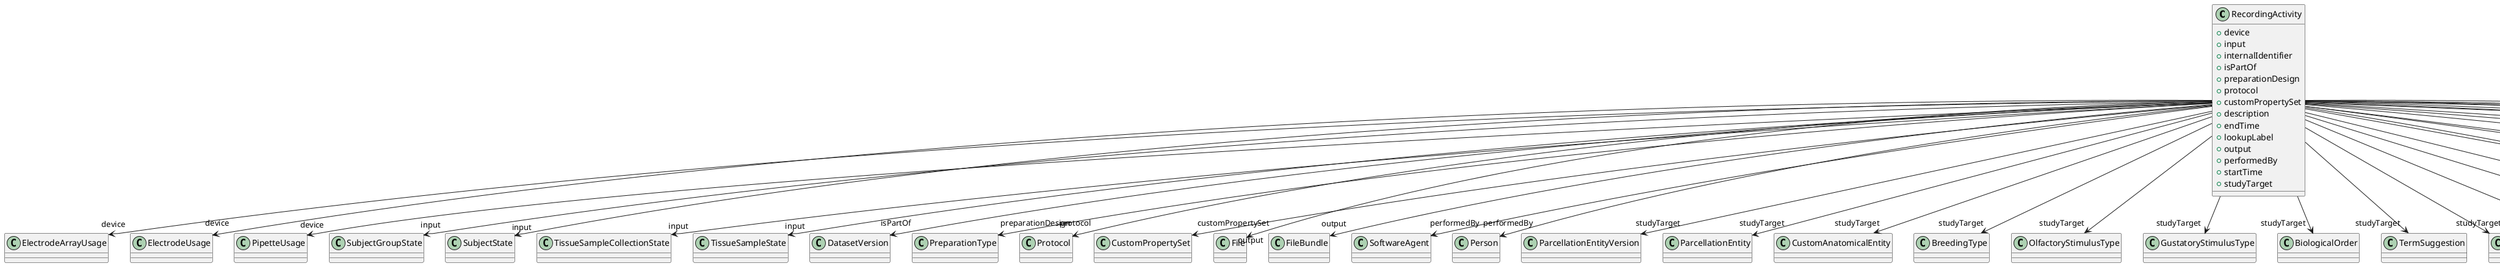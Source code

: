 @startuml
class RecordingActivity {
+device
+input
+internalIdentifier
+isPartOf
+preparationDesign
+protocol
+customPropertySet
+description
+endTime
+lookupLabel
+output
+performedBy
+startTime
+studyTarget

}
RecordingActivity -d-> "device" ElectrodeArrayUsage
RecordingActivity -d-> "device" ElectrodeUsage
RecordingActivity -d-> "device" PipetteUsage
RecordingActivity -d-> "input" SubjectGroupState
RecordingActivity -d-> "input" SubjectState
RecordingActivity -d-> "input" TissueSampleCollectionState
RecordingActivity -d-> "input" TissueSampleState
RecordingActivity -d-> "isPartOf" DatasetVersion
RecordingActivity -d-> "preparationDesign" PreparationType
RecordingActivity -d-> "protocol" Protocol
RecordingActivity -d-> "customPropertySet" CustomPropertySet
RecordingActivity -d-> "output" File
RecordingActivity -d-> "output" FileBundle
RecordingActivity -d-> "performedBy" SoftwareAgent
RecordingActivity -d-> "performedBy" Person
RecordingActivity -d-> "studyTarget" ParcellationEntityVersion
RecordingActivity -d-> "studyTarget" ParcellationEntity
RecordingActivity -d-> "studyTarget" CustomAnatomicalEntity
RecordingActivity -d-> "studyTarget" BreedingType
RecordingActivity -d-> "studyTarget" OlfactoryStimulusType
RecordingActivity -d-> "studyTarget" GustatoryStimulusType
RecordingActivity -d-> "studyTarget" BiologicalOrder
RecordingActivity -d-> "studyTarget" TermSuggestion
RecordingActivity -d-> "studyTarget" Disease
RecordingActivity -d-> "studyTarget" AuditoryStimulusType
RecordingActivity -d-> "studyTarget" SubcellularEntity
RecordingActivity -d-> "studyTarget" CellCultureType
RecordingActivity -d-> "studyTarget" Species
RecordingActivity -d-> "studyTarget" UBERONParcellation
RecordingActivity -d-> "studyTarget" MolecularEntity
RecordingActivity -d-> "studyTarget" ElectricalStimulusType
RecordingActivity -d-> "studyTarget" GeneticStrainType
RecordingActivity -d-> "studyTarget" OrganismSystem
RecordingActivity -d-> "studyTarget" Organ
RecordingActivity -d-> "studyTarget" OpticalStimulusType
RecordingActivity -d-> "studyTarget" DiseaseModel
RecordingActivity -d-> "studyTarget" VisualStimulusType
RecordingActivity -d-> "studyTarget" Handedness
RecordingActivity -d-> "studyTarget" CellType
RecordingActivity -d-> "studyTarget" BiologicalSex
RecordingActivity -d-> "studyTarget" OrganismSubstance
RecordingActivity -d-> "studyTarget" TactileStimulusType

@enduml